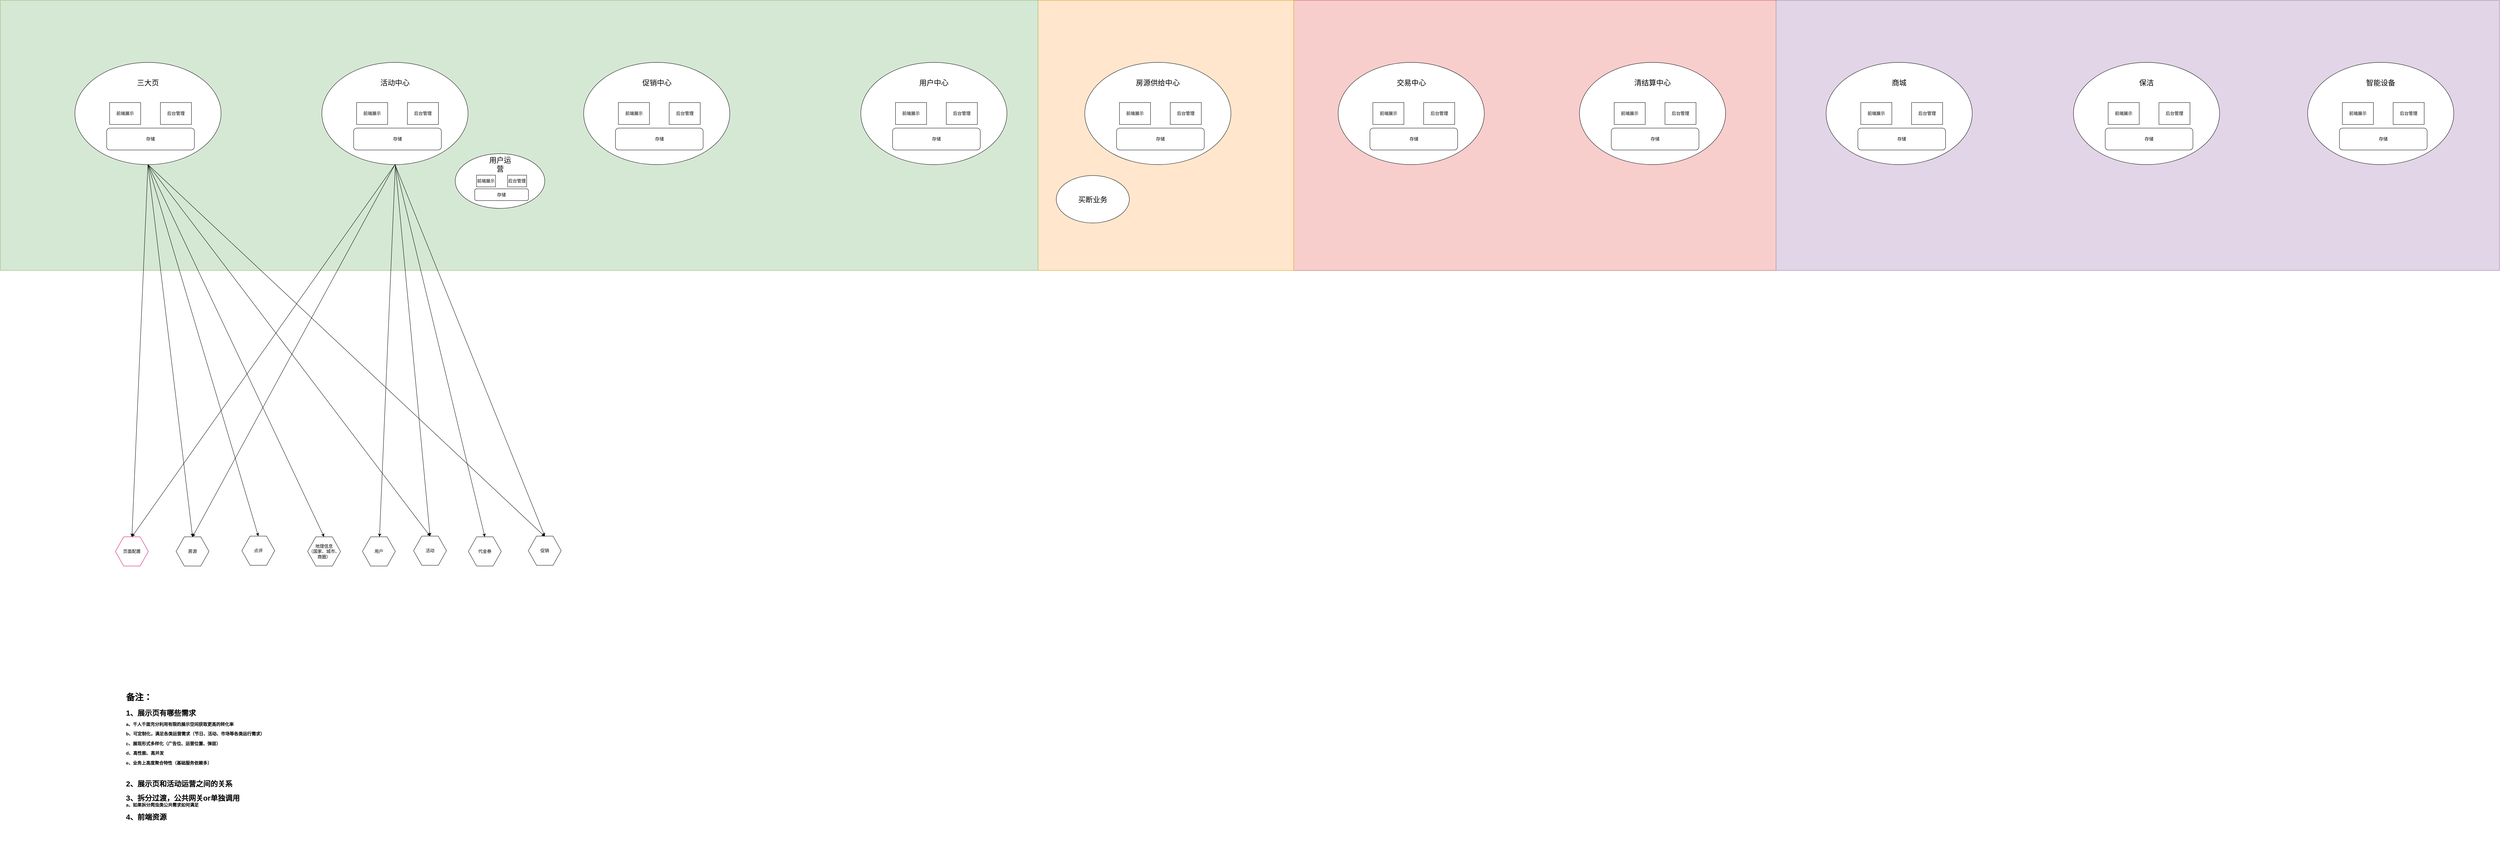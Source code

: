 <mxfile version="10.6.0" type="github"><diagram id="jindhyrkJ46Qs6CNggRK" name="Page-1"><mxGraphModel dx="2884" dy="2552" grid="1" gridSize="10" guides="1" tooltips="1" connect="1" arrows="1" fold="1" page="1" pageScale="1" pageWidth="850" pageHeight="1100" math="0" shadow="0"><root><mxCell id="0"/><mxCell id="NCrfgxNyxWgEUD8A179j-86" value="Untitled Layer" parent="0"/><mxCell id="NCrfgxNyxWgEUD8A179j-87" value="" style="rounded=0;whiteSpace=wrap;html=1;strokeColor=#b85450;fontSize=20;fillColor=#f8cecc;" vertex="1" parent="NCrfgxNyxWgEUD8A179j-86"><mxGeometry x="3390" y="-450" width="1320" height="740" as="geometry"/></mxCell><mxCell id="NCrfgxNyxWgEUD8A179j-88" value="" style="rounded=0;whiteSpace=wrap;html=1;strokeColor=#9673a6;fontSize=20;fillColor=#e1d5e7;" vertex="1" parent="NCrfgxNyxWgEUD8A179j-86"><mxGeometry x="4710" y="-450" width="1980" height="740" as="geometry"/></mxCell><mxCell id="1" parent="0"/><mxCell id="NCrfgxNyxWgEUD8A179j-85" value="" style="rounded=0;whiteSpace=wrap;html=1;strokeColor=#d79b00;fontSize=20;fillColor=#ffe6cc;" vertex="1" parent="1"><mxGeometry x="2680" y="-450" width="710" height="740" as="geometry"/></mxCell><mxCell id="NCrfgxNyxWgEUD8A179j-78" value="" style="rounded=0;whiteSpace=wrap;html=1;strokeColor=#82b366;fontSize=20;fillColor=#d5e8d4;" vertex="1" parent="1"><mxGeometry x="-150" y="-450" width="2840" height="740" as="geometry"/></mxCell><mxCell id="pWOirImLIRZBF6i71m0W-2" value="房源" style="shape=hexagon;perimeter=hexagonPerimeter2;whiteSpace=wrap;html=1;" parent="1" vertex="1"><mxGeometry x="331" y="1020" width="90" height="80" as="geometry"/></mxCell><mxCell id="pWOirImLIRZBF6i71m0W-3" value="促销" style="shape=hexagon;perimeter=hexagonPerimeter2;whiteSpace=wrap;html=1;" parent="1" vertex="1"><mxGeometry x="1295" y="1018" width="90" height="80" as="geometry"/></mxCell><mxCell id="pWOirImLIRZBF6i71m0W-4" value="点评" style="shape=hexagon;perimeter=hexagonPerimeter2;whiteSpace=wrap;html=1;" parent="1" vertex="1"><mxGeometry x="511" y="1018" width="90" height="80" as="geometry"/></mxCell><mxCell id="pWOirImLIRZBF6i71m0W-10" value="地理信息&lt;br&gt;（国家、城市、商圈）&lt;br&gt;" style="shape=hexagon;perimeter=hexagonPerimeter2;whiteSpace=wrap;html=1;" parent="1" vertex="1"><mxGeometry x="691" y="1020" width="90" height="80" as="geometry"/></mxCell><mxCell id="pWOirImLIRZBF6i71m0W-12" value="活动" style="shape=hexagon;perimeter=hexagonPerimeter2;whiteSpace=wrap;html=1;" parent="1" vertex="1"><mxGeometry x="981" y="1018" width="90" height="80" as="geometry"/></mxCell><mxCell id="pWOirImLIRZBF6i71m0W-13" value="&lt;h1&gt;备注：&lt;/h1&gt;&lt;p&gt;&lt;b&gt;&lt;font style=&quot;font-size: 20px&quot;&gt;1、展示页有哪些需求&lt;/font&gt;&lt;/b&gt;&lt;/p&gt;&lt;p&gt;&lt;b&gt;a、千人千面充分利用有限的展示空间获取更高的转化率&lt;/b&gt;&lt;/p&gt;&lt;p&gt;&lt;b&gt;b、可定制化，满足各类运营需求（节日、活动、市场等各类运行需求）&lt;/b&gt;&lt;/p&gt;&lt;p&gt;&lt;b&gt;c、展现形式多样化（广告位、运营位置、弹层）&lt;/b&gt;&lt;/p&gt;&lt;p&gt;&lt;b&gt;d、高性能、高并发&lt;/b&gt;&lt;/p&gt;&lt;p&gt;&lt;b&gt;e、业务上高度聚合特性（基础服务依赖多）&lt;/b&gt;&lt;/p&gt;&lt;p&gt;&lt;br&gt;&lt;/p&gt;&lt;font&gt;&lt;b style=&quot;font-size: 20px&quot;&gt;2、展示页和活动运营之间的关系&lt;/b&gt;&lt;br&gt;&lt;br&gt;&lt;b style=&quot;font-size: 20px&quot;&gt;3、拆分过渡，公共网关or单独调用&lt;br&gt;&lt;/b&gt;&lt;b&gt;a、如果拆分爬虫类公共需求如何满足&lt;br&gt;&lt;/b&gt;&lt;br&gt;&lt;b&gt;&lt;font style=&quot;font-size: 20px&quot;&gt;4、前端资源&lt;/font&gt;&lt;/b&gt;&lt;br&gt;&lt;/font&gt;" style="text;html=1;strokeColor=none;fillColor=none;spacing=5;spacingTop=-20;whiteSpace=wrap;overflow=hidden;rounded=0;" parent="1" vertex="1"><mxGeometry x="189" y="1440" width="580" height="470" as="geometry"/></mxCell><mxCell id="NCrfgxNyxWgEUD8A179j-2" value="代金券" style="shape=hexagon;perimeter=hexagonPerimeter2;whiteSpace=wrap;html=1;" vertex="1" parent="1"><mxGeometry x="1131" y="1020" width="90" height="80" as="geometry"/></mxCell><mxCell id="NCrfgxNyxWgEUD8A179j-3" value="用户" style="shape=hexagon;perimeter=hexagonPerimeter2;whiteSpace=wrap;html=1;" vertex="1" parent="1"><mxGeometry x="841" y="1020" width="90" height="80" as="geometry"/></mxCell><mxCell id="NCrfgxNyxWgEUD8A179j-4" value="" style="endArrow=classic;html=1;fontSize=20;" edge="1" parent="1" target="NCrfgxNyxWgEUD8A179j-3"><mxGeometry width="50" height="50" relative="1" as="geometry"><mxPoint x="931" as="sourcePoint"/><mxPoint x="780" y="340" as="targetPoint"/></mxGeometry></mxCell><mxCell id="NCrfgxNyxWgEUD8A179j-5" value="" style="endArrow=classic;html=1;fontSize=20;entryX=0.5;entryY=0;entryDx=0;entryDy=0;" edge="1" parent="1" target="pWOirImLIRZBF6i71m0W-12"><mxGeometry width="50" height="50" relative="1" as="geometry"><mxPoint x="931" as="sourcePoint"/><mxPoint x="790" y="350" as="targetPoint"/></mxGeometry></mxCell><mxCell id="NCrfgxNyxWgEUD8A179j-6" value="" style="endArrow=classic;html=1;fontSize=20;entryX=0.5;entryY=0;entryDx=0;entryDy=0;" edge="1" parent="1" target="NCrfgxNyxWgEUD8A179j-2"><mxGeometry width="50" height="50" relative="1" as="geometry"><mxPoint x="931" as="sourcePoint"/><mxPoint x="924.667" y="350" as="targetPoint"/></mxGeometry></mxCell><mxCell id="NCrfgxNyxWgEUD8A179j-7" value="" style="endArrow=classic;html=1;fontSize=20;entryX=0.5;entryY=0;entryDx=0;entryDy=0;exitX=0.5;exitY=1;exitDx=0;exitDy=0;" edge="1" parent="1" source="NCrfgxNyxWgEUD8A179j-20" target="pWOirImLIRZBF6i71m0W-2"><mxGeometry width="50" height="50" relative="1" as="geometry"><mxPoint x="930.667" y="34.667" as="sourcePoint"/><mxPoint x="290" y="330" as="targetPoint"/></mxGeometry></mxCell><mxCell id="NCrfgxNyxWgEUD8A179j-8" value="" style="endArrow=classic;html=1;fontSize=20;entryX=0.5;entryY=0;entryDx=0;entryDy=0;exitX=0.5;exitY=1;exitDx=0;exitDy=0;" edge="1" parent="1" source="NCrfgxNyxWgEUD8A179j-20" target="pWOirImLIRZBF6i71m0W-3"><mxGeometry width="50" height="50" relative="1" as="geometry"><mxPoint x="930.667" y="34.667" as="sourcePoint"/><mxPoint x="1075.333" y="352.667" as="targetPoint"/></mxGeometry></mxCell><mxCell id="NCrfgxNyxWgEUD8A179j-9" value="页面配置" style="shape=hexagon;perimeter=hexagonPerimeter2;whiteSpace=wrap;html=1;strokeColor=#CC0066;" vertex="1" parent="1"><mxGeometry x="165" y="1020" width="90" height="80" as="geometry"/></mxCell><mxCell id="NCrfgxNyxWgEUD8A179j-10" value="" style="endArrow=classic;html=1;fontSize=20;exitX=0.5;exitY=1;exitDx=0;exitDy=0;entryX=0.5;entryY=0;entryDx=0;entryDy=0;" edge="1" parent="1" source="pWOirImLIRZBF6i71m0W-1" target="NCrfgxNyxWgEUD8A179j-9"><mxGeometry width="50" height="50" relative="1" as="geometry"><mxPoint x="150" y="120" as="sourcePoint"/><mxPoint x="-40" y="370" as="targetPoint"/></mxGeometry></mxCell><mxCell id="NCrfgxNyxWgEUD8A179j-11" value="" style="endArrow=classic;html=1;fontSize=20;entryX=0.5;entryY=0;entryDx=0;entryDy=0;exitX=0.5;exitY=1;exitDx=0;exitDy=0;" edge="1" parent="1" source="pWOirImLIRZBF6i71m0W-1" target="pWOirImLIRZBF6i71m0W-2"><mxGeometry width="50" height="50" relative="1" as="geometry"><mxPoint x="120" y="100" as="sourcePoint"/><mxPoint x="111.317" y="352" as="targetPoint"/></mxGeometry></mxCell><mxCell id="NCrfgxNyxWgEUD8A179j-13" value="" style="endArrow=classic;html=1;fontSize=20;entryX=0.5;entryY=0;entryDx=0;entryDy=0;exitX=0.5;exitY=1;exitDx=0;exitDy=0;" edge="1" parent="1" source="pWOirImLIRZBF6i71m0W-1" target="pWOirImLIRZBF6i71m0W-4"><mxGeometry width="50" height="50" relative="1" as="geometry"><mxPoint x="224.667" y="110" as="sourcePoint"/><mxPoint x="290" y="352.667" as="targetPoint"/></mxGeometry></mxCell><mxCell id="NCrfgxNyxWgEUD8A179j-14" value="" style="endArrow=classic;html=1;fontSize=20;entryX=0.5;entryY=0;entryDx=0;entryDy=0;exitX=0.5;exitY=1;exitDx=0;exitDy=0;" edge="1" parent="1" source="pWOirImLIRZBF6i71m0W-1" target="pWOirImLIRZBF6i71m0W-10"><mxGeometry width="50" height="50" relative="1" as="geometry"><mxPoint x="224.667" y="110" as="sourcePoint"/><mxPoint x="455.333" y="350" as="targetPoint"/></mxGeometry></mxCell><mxCell id="NCrfgxNyxWgEUD8A179j-16" value="" style="endArrow=classic;html=1;fontSize=20;entryX=0.5;entryY=0;entryDx=0;entryDy=0;exitX=0.5;exitY=1;exitDx=0;exitDy=0;" edge="1" parent="1" source="NCrfgxNyxWgEUD8A179j-20" target="NCrfgxNyxWgEUD8A179j-9"><mxGeometry width="50" height="50" relative="1" as="geometry"><mxPoint x="930.667" y="34.667" as="sourcePoint"/><mxPoint x="275.333" y="352.667" as="targetPoint"/></mxGeometry></mxCell><mxCell id="NCrfgxNyxWgEUD8A179j-18" value="" style="group" vertex="1" connectable="0" parent="1"><mxGeometry x="54" y="-280" width="400" height="280" as="geometry"/></mxCell><mxCell id="pWOirImLIRZBF6i71m0W-1" value="" style="ellipse;whiteSpace=wrap;html=1;" parent="NCrfgxNyxWgEUD8A179j-18" vertex="1"><mxGeometry width="400" height="280" as="geometry"/></mxCell><mxCell id="pWOirImLIRZBF6i71m0W-8" value="前端展示" style="rounded=0;whiteSpace=wrap;html=1;" parent="NCrfgxNyxWgEUD8A179j-18" vertex="1"><mxGeometry x="95" y="110" width="85" height="60" as="geometry"/></mxCell><mxCell id="pWOirImLIRZBF6i71m0W-9" value="后台管理" style="rounded=0;whiteSpace=wrap;html=1;" parent="NCrfgxNyxWgEUD8A179j-18" vertex="1"><mxGeometry x="234" y="110" width="85" height="60" as="geometry"/></mxCell><mxCell id="pWOirImLIRZBF6i71m0W-11" value="存储" style="rounded=1;whiteSpace=wrap;html=1;" parent="NCrfgxNyxWgEUD8A179j-18" vertex="1"><mxGeometry x="87" y="180" width="240" height="60" as="geometry"/></mxCell><mxCell id="NCrfgxNyxWgEUD8A179j-17" value="三大页" style="text;html=1;strokeColor=none;fillColor=none;align=center;verticalAlign=middle;whiteSpace=wrap;rounded=0;fontSize=20;" vertex="1" parent="NCrfgxNyxWgEUD8A179j-18"><mxGeometry x="135" y="30" width="130" height="50" as="geometry"/></mxCell><mxCell id="NCrfgxNyxWgEUD8A179j-19" value="v" style="group" vertex="1" connectable="0" parent="1"><mxGeometry x="730" y="-280" width="400" height="280" as="geometry"/></mxCell><mxCell id="NCrfgxNyxWgEUD8A179j-20" value="" style="ellipse;whiteSpace=wrap;html=1;" vertex="1" parent="NCrfgxNyxWgEUD8A179j-19"><mxGeometry width="400" height="280" as="geometry"/></mxCell><mxCell id="NCrfgxNyxWgEUD8A179j-21" value="前端展示" style="rounded=0;whiteSpace=wrap;html=1;" vertex="1" parent="NCrfgxNyxWgEUD8A179j-19"><mxGeometry x="95" y="110" width="85" height="60" as="geometry"/></mxCell><mxCell id="NCrfgxNyxWgEUD8A179j-22" value="后台管理" style="rounded=0;whiteSpace=wrap;html=1;" vertex="1" parent="NCrfgxNyxWgEUD8A179j-19"><mxGeometry x="234" y="110" width="85" height="60" as="geometry"/></mxCell><mxCell id="NCrfgxNyxWgEUD8A179j-23" value="存储" style="rounded=1;whiteSpace=wrap;html=1;" vertex="1" parent="NCrfgxNyxWgEUD8A179j-19"><mxGeometry x="87" y="180" width="240" height="60" as="geometry"/></mxCell><mxCell id="NCrfgxNyxWgEUD8A179j-24" value="活动中心" style="text;html=1;strokeColor=none;fillColor=none;align=center;verticalAlign=middle;whiteSpace=wrap;rounded=0;fontSize=20;" vertex="1" parent="NCrfgxNyxWgEUD8A179j-19"><mxGeometry x="135" y="30" width="130" height="50" as="geometry"/></mxCell><mxCell id="NCrfgxNyxWgEUD8A179j-25" value="" style="endArrow=classic;html=1;fontSize=20;exitX=0.5;exitY=1;exitDx=0;exitDy=0;" edge="1" parent="1" source="pWOirImLIRZBF6i71m0W-1"><mxGeometry width="50" height="50" relative="1" as="geometry"><mxPoint x="264.667" y="10" as="sourcePoint"/><mxPoint x="1340" y="1019" as="targetPoint"/></mxGeometry></mxCell><mxCell id="NCrfgxNyxWgEUD8A179j-26" value="" style="endArrow=classic;html=1;fontSize=20;exitX=0.5;exitY=1;exitDx=0;exitDy=0;entryX=0.5;entryY=0;entryDx=0;entryDy=0;" edge="1" parent="1" source="pWOirImLIRZBF6i71m0W-1" target="pWOirImLIRZBF6i71m0W-12"><mxGeometry width="50" height="50" relative="1" as="geometry"><mxPoint x="264.667" y="10" as="sourcePoint"/><mxPoint x="1240" y="350" as="targetPoint"/></mxGeometry></mxCell><mxCell id="NCrfgxNyxWgEUD8A179j-27" value="" style="group" vertex="1" connectable="0" parent="1"><mxGeometry x="1446.5" y="-280" width="400" height="280" as="geometry"/></mxCell><mxCell id="NCrfgxNyxWgEUD8A179j-28" value="" style="ellipse;whiteSpace=wrap;html=1;" vertex="1" parent="NCrfgxNyxWgEUD8A179j-27"><mxGeometry width="400" height="280" as="geometry"/></mxCell><mxCell id="NCrfgxNyxWgEUD8A179j-29" value="前端展示" style="rounded=0;whiteSpace=wrap;html=1;" vertex="1" parent="NCrfgxNyxWgEUD8A179j-27"><mxGeometry x="95" y="110" width="85" height="60" as="geometry"/></mxCell><mxCell id="NCrfgxNyxWgEUD8A179j-30" value="后台管理" style="rounded=0;whiteSpace=wrap;html=1;" vertex="1" parent="NCrfgxNyxWgEUD8A179j-27"><mxGeometry x="234" y="110" width="85" height="60" as="geometry"/></mxCell><mxCell id="NCrfgxNyxWgEUD8A179j-31" value="存储" style="rounded=1;whiteSpace=wrap;html=1;" vertex="1" parent="NCrfgxNyxWgEUD8A179j-27"><mxGeometry x="87" y="180" width="240" height="60" as="geometry"/></mxCell><mxCell id="NCrfgxNyxWgEUD8A179j-32" value="促销中心" style="text;html=1;strokeColor=none;fillColor=none;align=center;verticalAlign=middle;whiteSpace=wrap;rounded=0;fontSize=20;" vertex="1" parent="NCrfgxNyxWgEUD8A179j-27"><mxGeometry x="135" y="30" width="130" height="50" as="geometry"/></mxCell><mxCell id="NCrfgxNyxWgEUD8A179j-33" value="v" style="group" vertex="1" connectable="0" parent="1"><mxGeometry x="2818" y="-280" width="400" height="280" as="geometry"/></mxCell><mxCell id="NCrfgxNyxWgEUD8A179j-34" value="" style="ellipse;whiteSpace=wrap;html=1;" vertex="1" parent="NCrfgxNyxWgEUD8A179j-33"><mxGeometry width="400" height="280" as="geometry"/></mxCell><mxCell id="NCrfgxNyxWgEUD8A179j-35" value="前端展示" style="rounded=0;whiteSpace=wrap;html=1;" vertex="1" parent="NCrfgxNyxWgEUD8A179j-33"><mxGeometry x="95" y="110" width="85" height="60" as="geometry"/></mxCell><mxCell id="NCrfgxNyxWgEUD8A179j-36" value="后台管理" style="rounded=0;whiteSpace=wrap;html=1;" vertex="1" parent="NCrfgxNyxWgEUD8A179j-33"><mxGeometry x="234" y="110" width="85" height="60" as="geometry"/></mxCell><mxCell id="NCrfgxNyxWgEUD8A179j-37" value="存储" style="rounded=1;whiteSpace=wrap;html=1;" vertex="1" parent="NCrfgxNyxWgEUD8A179j-33"><mxGeometry x="87" y="180" width="240" height="60" as="geometry"/></mxCell><mxCell id="NCrfgxNyxWgEUD8A179j-38" value="房源供给中心" style="text;html=1;strokeColor=none;fillColor=none;align=center;verticalAlign=middle;whiteSpace=wrap;rounded=0;fontSize=20;" vertex="1" parent="NCrfgxNyxWgEUD8A179j-33"><mxGeometry x="135" y="30" width="130" height="50" as="geometry"/></mxCell><mxCell id="NCrfgxNyxWgEUD8A179j-39" value="" style="group" vertex="1" connectable="0" parent="1"><mxGeometry x="3511.5" y="-280" width="400" height="280" as="geometry"/></mxCell><mxCell id="NCrfgxNyxWgEUD8A179j-40" value="" style="ellipse;whiteSpace=wrap;html=1;" vertex="1" parent="NCrfgxNyxWgEUD8A179j-39"><mxGeometry width="400" height="280" as="geometry"/></mxCell><mxCell id="NCrfgxNyxWgEUD8A179j-41" value="前端展示" style="rounded=0;whiteSpace=wrap;html=1;" vertex="1" parent="NCrfgxNyxWgEUD8A179j-39"><mxGeometry x="95" y="110" width="85" height="60" as="geometry"/></mxCell><mxCell id="NCrfgxNyxWgEUD8A179j-42" value="后台管理" style="rounded=0;whiteSpace=wrap;html=1;" vertex="1" parent="NCrfgxNyxWgEUD8A179j-39"><mxGeometry x="234" y="110" width="85" height="60" as="geometry"/></mxCell><mxCell id="NCrfgxNyxWgEUD8A179j-43" value="存储" style="rounded=1;whiteSpace=wrap;html=1;" vertex="1" parent="NCrfgxNyxWgEUD8A179j-39"><mxGeometry x="87" y="180" width="240" height="60" as="geometry"/></mxCell><mxCell id="NCrfgxNyxWgEUD8A179j-44" value="交易中心" style="text;html=1;strokeColor=none;fillColor=none;align=center;verticalAlign=middle;whiteSpace=wrap;rounded=0;fontSize=20;" vertex="1" parent="NCrfgxNyxWgEUD8A179j-39"><mxGeometry x="135" y="30" width="130" height="50" as="geometry"/></mxCell><mxCell id="NCrfgxNyxWgEUD8A179j-45" value="" style="group" vertex="1" connectable="0" parent="1"><mxGeometry x="4172" y="-280" width="400" height="280" as="geometry"/></mxCell><mxCell id="NCrfgxNyxWgEUD8A179j-46" value="" style="ellipse;whiteSpace=wrap;html=1;" vertex="1" parent="NCrfgxNyxWgEUD8A179j-45"><mxGeometry width="400" height="280" as="geometry"/></mxCell><mxCell id="NCrfgxNyxWgEUD8A179j-47" value="前端展示" style="rounded=0;whiteSpace=wrap;html=1;" vertex="1" parent="NCrfgxNyxWgEUD8A179j-45"><mxGeometry x="95" y="110" width="85" height="60" as="geometry"/></mxCell><mxCell id="NCrfgxNyxWgEUD8A179j-48" value="后台管理" style="rounded=0;whiteSpace=wrap;html=1;" vertex="1" parent="NCrfgxNyxWgEUD8A179j-45"><mxGeometry x="234" y="110" width="85" height="60" as="geometry"/></mxCell><mxCell id="NCrfgxNyxWgEUD8A179j-49" value="存储" style="rounded=1;whiteSpace=wrap;html=1;" vertex="1" parent="NCrfgxNyxWgEUD8A179j-45"><mxGeometry x="87" y="180" width="240" height="60" as="geometry"/></mxCell><mxCell id="NCrfgxNyxWgEUD8A179j-50" value="清结算中心" style="text;html=1;strokeColor=none;fillColor=none;align=center;verticalAlign=middle;whiteSpace=wrap;rounded=0;fontSize=20;" vertex="1" parent="NCrfgxNyxWgEUD8A179j-45"><mxGeometry x="135" y="30" width="130" height="50" as="geometry"/></mxCell><mxCell id="NCrfgxNyxWgEUD8A179j-53" value="v" style="group" vertex="1" connectable="0" parent="1"><mxGeometry x="2205" y="-280" width="400" height="280" as="geometry"/></mxCell><mxCell id="NCrfgxNyxWgEUD8A179j-54" value="" style="ellipse;whiteSpace=wrap;html=1;" vertex="1" parent="NCrfgxNyxWgEUD8A179j-53"><mxGeometry width="400" height="280" as="geometry"/></mxCell><mxCell id="NCrfgxNyxWgEUD8A179j-55" value="前端展示" style="rounded=0;whiteSpace=wrap;html=1;" vertex="1" parent="NCrfgxNyxWgEUD8A179j-53"><mxGeometry x="95" y="110" width="85" height="60" as="geometry"/></mxCell><mxCell id="NCrfgxNyxWgEUD8A179j-56" value="后台管理" style="rounded=0;whiteSpace=wrap;html=1;" vertex="1" parent="NCrfgxNyxWgEUD8A179j-53"><mxGeometry x="234" y="110" width="85" height="60" as="geometry"/></mxCell><mxCell id="NCrfgxNyxWgEUD8A179j-57" value="存储" style="rounded=1;whiteSpace=wrap;html=1;" vertex="1" parent="NCrfgxNyxWgEUD8A179j-53"><mxGeometry x="87" y="180" width="240" height="60" as="geometry"/></mxCell><mxCell id="NCrfgxNyxWgEUD8A179j-58" value="用户中心" style="text;html=1;strokeColor=none;fillColor=none;align=center;verticalAlign=middle;whiteSpace=wrap;rounded=0;fontSize=20;" vertex="1" parent="NCrfgxNyxWgEUD8A179j-53"><mxGeometry x="135" y="30" width="130" height="50" as="geometry"/></mxCell><mxCell id="NCrfgxNyxWgEUD8A179j-59" value="" style="group" vertex="1" connectable="0" parent="1"><mxGeometry x="4847" y="-280" width="400" height="280" as="geometry"/></mxCell><mxCell id="NCrfgxNyxWgEUD8A179j-60" value="" style="ellipse;whiteSpace=wrap;html=1;" vertex="1" parent="NCrfgxNyxWgEUD8A179j-59"><mxGeometry width="400" height="280" as="geometry"/></mxCell><mxCell id="NCrfgxNyxWgEUD8A179j-61" value="前端展示" style="rounded=0;whiteSpace=wrap;html=1;" vertex="1" parent="NCrfgxNyxWgEUD8A179j-59"><mxGeometry x="95" y="110" width="85" height="60" as="geometry"/></mxCell><mxCell id="NCrfgxNyxWgEUD8A179j-62" value="后台管理" style="rounded=0;whiteSpace=wrap;html=1;" vertex="1" parent="NCrfgxNyxWgEUD8A179j-59"><mxGeometry x="234" y="110" width="85" height="60" as="geometry"/></mxCell><mxCell id="NCrfgxNyxWgEUD8A179j-63" value="存储" style="rounded=1;whiteSpace=wrap;html=1;" vertex="1" parent="NCrfgxNyxWgEUD8A179j-59"><mxGeometry x="87" y="180" width="240" height="60" as="geometry"/></mxCell><mxCell id="NCrfgxNyxWgEUD8A179j-64" value="商城" style="text;html=1;strokeColor=none;fillColor=none;align=center;verticalAlign=middle;whiteSpace=wrap;rounded=0;fontSize=20;" vertex="1" parent="NCrfgxNyxWgEUD8A179j-59"><mxGeometry x="135" y="30" width="130" height="50" as="geometry"/></mxCell><mxCell id="NCrfgxNyxWgEUD8A179j-65" value="" style="group" vertex="1" connectable="0" parent="1"><mxGeometry x="5524" y="-280" width="400" height="280" as="geometry"/></mxCell><mxCell id="NCrfgxNyxWgEUD8A179j-66" value="" style="ellipse;whiteSpace=wrap;html=1;" vertex="1" parent="NCrfgxNyxWgEUD8A179j-65"><mxGeometry width="400" height="280" as="geometry"/></mxCell><mxCell id="NCrfgxNyxWgEUD8A179j-67" value="前端展示" style="rounded=0;whiteSpace=wrap;html=1;" vertex="1" parent="NCrfgxNyxWgEUD8A179j-65"><mxGeometry x="95" y="110" width="85" height="60" as="geometry"/></mxCell><mxCell id="NCrfgxNyxWgEUD8A179j-68" value="后台管理" style="rounded=0;whiteSpace=wrap;html=1;" vertex="1" parent="NCrfgxNyxWgEUD8A179j-65"><mxGeometry x="234" y="110" width="85" height="60" as="geometry"/></mxCell><mxCell id="NCrfgxNyxWgEUD8A179j-69" value="存储" style="rounded=1;whiteSpace=wrap;html=1;" vertex="1" parent="NCrfgxNyxWgEUD8A179j-65"><mxGeometry x="87" y="180" width="240" height="60" as="geometry"/></mxCell><mxCell id="NCrfgxNyxWgEUD8A179j-70" value="保洁" style="text;html=1;strokeColor=none;fillColor=none;align=center;verticalAlign=middle;whiteSpace=wrap;rounded=0;fontSize=20;" vertex="1" parent="NCrfgxNyxWgEUD8A179j-65"><mxGeometry x="135" y="30" width="130" height="50" as="geometry"/></mxCell><mxCell id="NCrfgxNyxWgEUD8A179j-71" value="" style="group" vertex="1" connectable="0" parent="1"><mxGeometry x="6165" y="-280" width="400" height="280" as="geometry"/></mxCell><mxCell id="NCrfgxNyxWgEUD8A179j-72" value="" style="ellipse;whiteSpace=wrap;html=1;" vertex="1" parent="NCrfgxNyxWgEUD8A179j-71"><mxGeometry width="400" height="280" as="geometry"/></mxCell><mxCell id="NCrfgxNyxWgEUD8A179j-73" value="前端展示" style="rounded=0;whiteSpace=wrap;html=1;" vertex="1" parent="NCrfgxNyxWgEUD8A179j-71"><mxGeometry x="95" y="110" width="85" height="60" as="geometry"/></mxCell><mxCell id="NCrfgxNyxWgEUD8A179j-74" value="后台管理" style="rounded=0;whiteSpace=wrap;html=1;" vertex="1" parent="NCrfgxNyxWgEUD8A179j-71"><mxGeometry x="234" y="110" width="85" height="60" as="geometry"/></mxCell><mxCell id="NCrfgxNyxWgEUD8A179j-75" value="存储" style="rounded=1;whiteSpace=wrap;html=1;" vertex="1" parent="NCrfgxNyxWgEUD8A179j-71"><mxGeometry x="87" y="180" width="240" height="60" as="geometry"/></mxCell><mxCell id="NCrfgxNyxWgEUD8A179j-76" value="智能设备" style="text;html=1;strokeColor=none;fillColor=none;align=center;verticalAlign=middle;whiteSpace=wrap;rounded=0;fontSize=20;" vertex="1" parent="NCrfgxNyxWgEUD8A179j-71"><mxGeometry x="135" y="30" width="130" height="50" as="geometry"/></mxCell><mxCell id="NCrfgxNyxWgEUD8A179j-79" value="v" style="group" vertex="1" connectable="0" parent="1"><mxGeometry x="1095" y="-30" width="245" height="150" as="geometry"/></mxCell><mxCell id="NCrfgxNyxWgEUD8A179j-80" value="" style="ellipse;whiteSpace=wrap;html=1;" vertex="1" parent="NCrfgxNyxWgEUD8A179j-79"><mxGeometry width="245" height="150" as="geometry"/></mxCell><mxCell id="NCrfgxNyxWgEUD8A179j-81" value="前端展示" style="rounded=0;whiteSpace=wrap;html=1;" vertex="1" parent="NCrfgxNyxWgEUD8A179j-79"><mxGeometry x="58.188" y="58.929" width="52.062" height="32.143" as="geometry"/></mxCell><mxCell id="NCrfgxNyxWgEUD8A179j-82" value="后台管理" style="rounded=0;whiteSpace=wrap;html=1;" vertex="1" parent="NCrfgxNyxWgEUD8A179j-79"><mxGeometry x="143.325" y="58.929" width="52.062" height="32.143" as="geometry"/></mxCell><mxCell id="NCrfgxNyxWgEUD8A179j-83" value="存储" style="rounded=1;whiteSpace=wrap;html=1;" vertex="1" parent="NCrfgxNyxWgEUD8A179j-79"><mxGeometry x="53.288" y="96.429" width="147" height="32.143" as="geometry"/></mxCell><mxCell id="NCrfgxNyxWgEUD8A179j-84" value="用户运营" style="text;html=1;strokeColor=none;fillColor=none;align=center;verticalAlign=middle;whiteSpace=wrap;rounded=0;fontSize=20;" vertex="1" parent="NCrfgxNyxWgEUD8A179j-79"><mxGeometry x="82.688" y="16.071" width="79.625" height="26.786" as="geometry"/></mxCell><mxCell id="NCrfgxNyxWgEUD8A179j-89" value="业务系统" parent="0"/><mxCell id="NCrfgxNyxWgEUD8A179j-98" value="买断业务" style="ellipse;whiteSpace=wrap;html=1;strokeColor=#000000;fontSize=20;" vertex="1" parent="NCrfgxNyxWgEUD8A179j-89"><mxGeometry x="2740" y="30" width="200" height="130" as="geometry"/></mxCell></root></mxGraphModel></diagram></mxfile>
